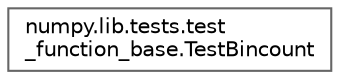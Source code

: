 digraph "Graphical Class Hierarchy"
{
 // LATEX_PDF_SIZE
  bgcolor="transparent";
  edge [fontname=Helvetica,fontsize=10,labelfontname=Helvetica,labelfontsize=10];
  node [fontname=Helvetica,fontsize=10,shape=box,height=0.2,width=0.4];
  rankdir="LR";
  Node0 [id="Node000000",label="numpy.lib.tests.test\l_function_base.TestBincount",height=0.2,width=0.4,color="grey40", fillcolor="white", style="filled",URL="$db/d81/classnumpy_1_1lib_1_1tests_1_1test__function__base_1_1TestBincount.html",tooltip=" "];
}
